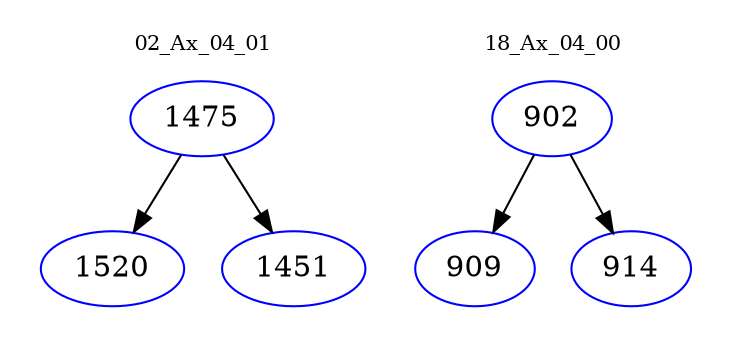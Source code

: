 digraph{
subgraph cluster_0 {
color = white
label = "02_Ax_04_01";
fontsize=10;
T0_1475 [label="1475", color="blue"]
T0_1475 -> T0_1520 [color="black"]
T0_1520 [label="1520", color="blue"]
T0_1475 -> T0_1451 [color="black"]
T0_1451 [label="1451", color="blue"]
}
subgraph cluster_1 {
color = white
label = "18_Ax_04_00";
fontsize=10;
T1_902 [label="902", color="blue"]
T1_902 -> T1_909 [color="black"]
T1_909 [label="909", color="blue"]
T1_902 -> T1_914 [color="black"]
T1_914 [label="914", color="blue"]
}
}
